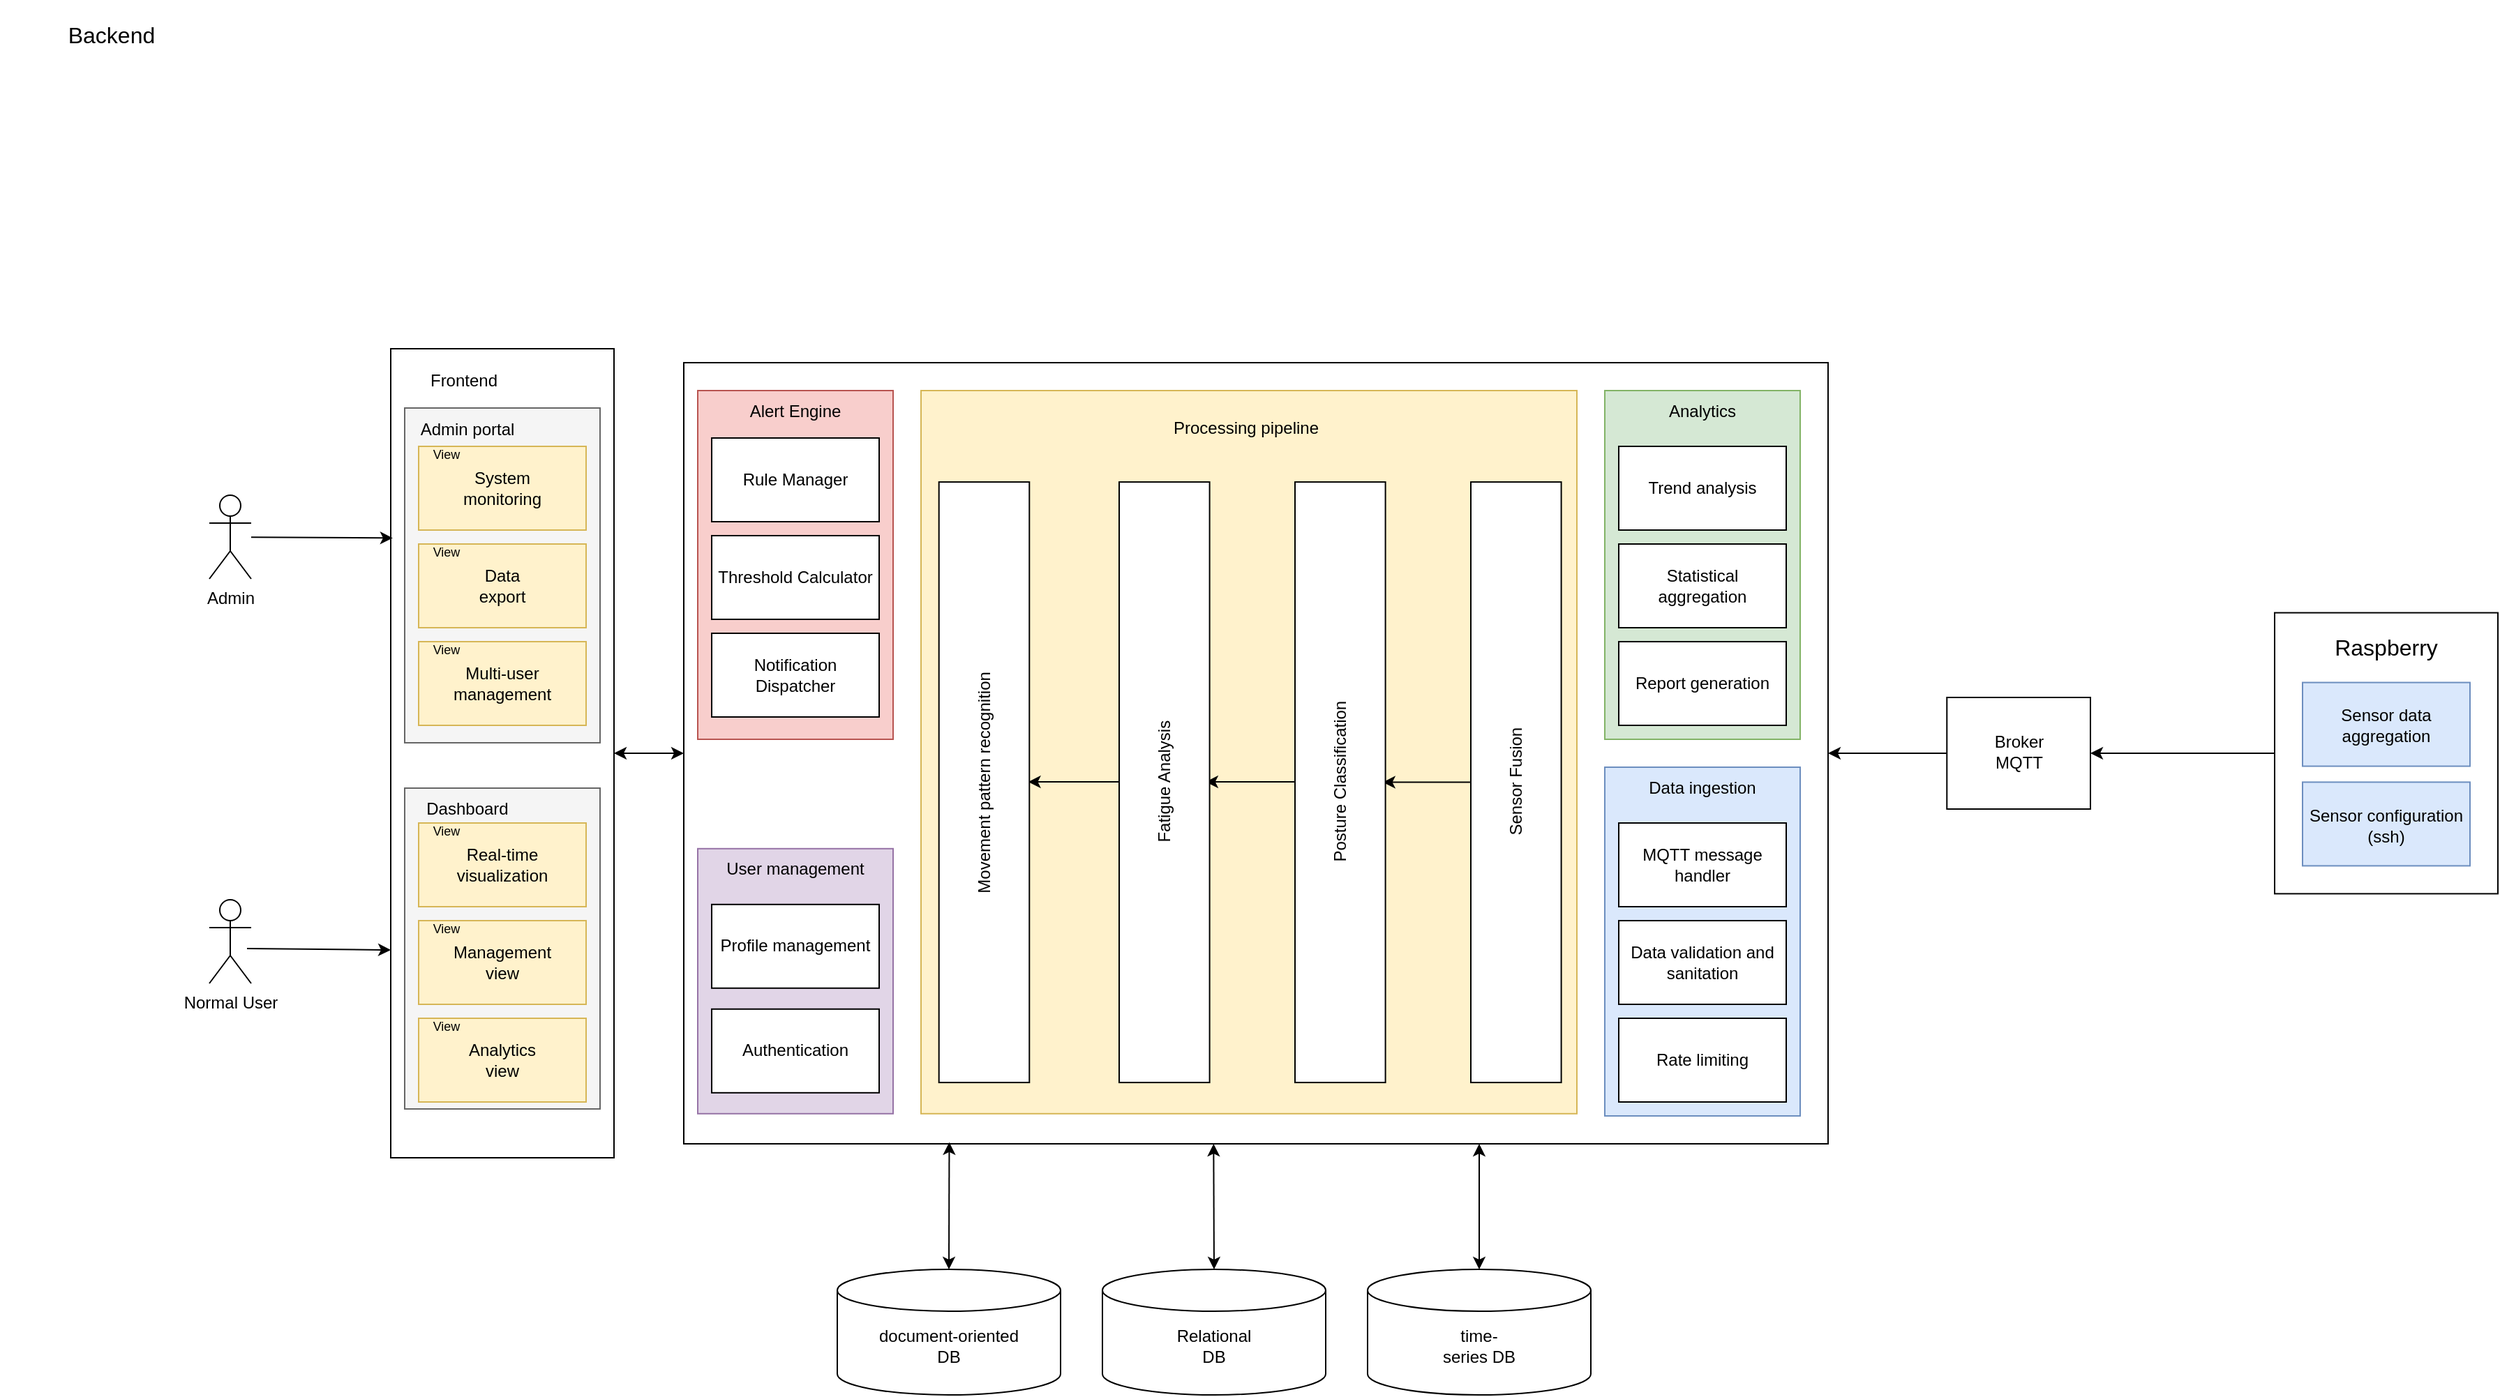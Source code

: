 <mxfile version="28.2.7">
  <diagram name="Page-1" id="oa7Ax4bvNen8sbCRx8UZ">
    <mxGraphModel dx="1995" dy="2420" grid="1" gridSize="10" guides="1" tooltips="1" connect="1" arrows="1" fold="1" page="1" pageScale="1" pageWidth="827" pageHeight="1169" math="0" shadow="0">
      <root>
        <mxCell id="0" />
        <mxCell id="1" parent="0" />
        <mxCell id="cosI2YoFCvBsnNAfuXDV-8" value="" style="shape=cylinder3;whiteSpace=wrap;html=1;boundedLbl=1;backgroundOutline=1;size=15;" parent="1" vertex="1">
          <mxGeometry x="1360" y="860" width="160" height="90" as="geometry" />
        </mxCell>
        <mxCell id="cN7Whux2MFCGXLR-pMKE-6" value="Relational DB" style="text;html=1;align=center;verticalAlign=middle;whiteSpace=wrap;rounded=0;" parent="1" vertex="1">
          <mxGeometry x="1410" y="900" width="60" height="30" as="geometry" />
        </mxCell>
        <mxCell id="be9cKzh3v3ybvfWHn4TE-1" value="" style="rounded=0;whiteSpace=wrap;html=1;" parent="1" vertex="1">
          <mxGeometry x="850" y="200" width="160" height="580" as="geometry" />
        </mxCell>
        <mxCell id="be9cKzh3v3ybvfWHn4TE-2" value="Frontend" style="text;html=1;align=center;verticalAlign=middle;whiteSpace=wrap;rounded=0;" parent="1" vertex="1">
          <mxGeometry x="850" y="200" width="105" height="45" as="geometry" />
        </mxCell>
        <mxCell id="be9cKzh3v3ybvfWHn4TE-3" value="" style="rounded=0;whiteSpace=wrap;html=1;" parent="1" vertex="1">
          <mxGeometry x="1060" y="210" width="820" height="560" as="geometry" />
        </mxCell>
        <mxCell id="be9cKzh3v3ybvfWHn4TE-4" value="&lt;font size=&quot;3&quot;&gt;Backend&lt;/font&gt;" style="text;html=1;align=center;verticalAlign=middle;whiteSpace=wrap;rounded=0;" parent="1" vertex="1">
          <mxGeometry x="570" y="-50" width="160" height="50" as="geometry" />
        </mxCell>
        <mxCell id="be9cKzh3v3ybvfWHn4TE-5" value="" style="rounded=0;whiteSpace=wrap;html=1;" parent="1" vertex="1">
          <mxGeometry x="2200" y="389.28" width="160" height="201.43" as="geometry" />
        </mxCell>
        <mxCell id="be9cKzh3v3ybvfWHn4TE-6" value="&lt;font size=&quot;3&quot;&gt;Raspberry&lt;/font&gt;" style="text;html=1;align=center;verticalAlign=middle;whiteSpace=wrap;rounded=0;" parent="1" vertex="1">
          <mxGeometry x="2200" y="389.28" width="160" height="50" as="geometry" />
        </mxCell>
        <mxCell id="be9cKzh3v3ybvfWHn4TE-7" value="" style="endArrow=classic;html=1;rounded=0;exitX=0;exitY=0.5;exitDx=0;exitDy=0;entryX=1;entryY=0.5;entryDx=0;entryDy=0;" parent="1" source="be9cKzh3v3ybvfWHn4TE-11" target="be9cKzh3v3ybvfWHn4TE-3" edge="1">
          <mxGeometry width="50" height="50" relative="1" as="geometry">
            <mxPoint x="760" y="210" as="sourcePoint" />
            <mxPoint x="1880" y="390" as="targetPoint" />
          </mxGeometry>
        </mxCell>
        <mxCell id="be9cKzh3v3ybvfWHn4TE-13" value="" style="endArrow=classic;html=1;rounded=0;entryX=1;entryY=0.5;entryDx=0;entryDy=0;exitX=0;exitY=0.5;exitDx=0;exitDy=0;" parent="1" source="be9cKzh3v3ybvfWHn4TE-5" target="be9cKzh3v3ybvfWHn4TE-11" edge="1">
          <mxGeometry width="50" height="50" relative="1" as="geometry">
            <mxPoint x="2340" y="505" as="sourcePoint" />
            <mxPoint x="2790" y="516.73" as="targetPoint" />
          </mxGeometry>
        </mxCell>
        <mxCell id="be9cKzh3v3ybvfWHn4TE-18" value="" style="endArrow=classic;startArrow=classic;html=1;rounded=0;exitX=1;exitY=0.5;exitDx=0;exitDy=0;entryX=0;entryY=0.5;entryDx=0;entryDy=0;" parent="1" source="be9cKzh3v3ybvfWHn4TE-1" target="be9cKzh3v3ybvfWHn4TE-3" edge="1">
          <mxGeometry width="50" height="50" relative="1" as="geometry">
            <mxPoint x="360" y="330" as="sourcePoint" />
            <mxPoint x="410" y="280" as="targetPoint" />
          </mxGeometry>
        </mxCell>
        <mxCell id="be9cKzh3v3ybvfWHn4TE-24" value="Admin" style="shape=umlActor;verticalLabelPosition=bottom;verticalAlign=top;html=1;outlineConnect=0;" parent="1" vertex="1">
          <mxGeometry x="720" y="305" width="30" height="60" as="geometry" />
        </mxCell>
        <mxCell id="be9cKzh3v3ybvfWHn4TE-27" value="Normal User" style="shape=umlActor;verticalLabelPosition=bottom;verticalAlign=top;html=1;outlineConnect=0;" parent="1" vertex="1">
          <mxGeometry x="720" y="595" width="30" height="60" as="geometry" />
        </mxCell>
        <mxCell id="be9cKzh3v3ybvfWHn4TE-135" value="" style="shape=cylinder3;whiteSpace=wrap;html=1;boundedLbl=1;backgroundOutline=1;size=15;" parent="1" vertex="1">
          <mxGeometry x="1550" y="860" width="160" height="90" as="geometry" />
        </mxCell>
        <mxCell id="be9cKzh3v3ybvfWHn4TE-136" value="time-series DB" style="text;html=1;align=center;verticalAlign=middle;whiteSpace=wrap;rounded=0;" parent="1" vertex="1">
          <mxGeometry x="1600" y="900" width="60" height="30" as="geometry" />
        </mxCell>
        <mxCell id="be9cKzh3v3ybvfWHn4TE-137" value="" style="endArrow=classic;startArrow=classic;html=1;rounded=0;entryX=0.463;entryY=1;entryDx=0;entryDy=0;exitX=0.5;exitY=0;exitDx=0;exitDy=0;exitPerimeter=0;entryPerimeter=0;" parent="1" target="be9cKzh3v3ybvfWHn4TE-3" edge="1" source="cosI2YoFCvBsnNAfuXDV-8">
          <mxGeometry width="50" height="50" relative="1" as="geometry">
            <mxPoint x="1225" y="1230" as="sourcePoint" />
            <mxPoint x="1360" y="1060" as="targetPoint" />
          </mxGeometry>
        </mxCell>
        <mxCell id="be9cKzh3v3ybvfWHn4TE-138" value="" style="endArrow=classic;startArrow=classic;html=1;rounded=0;exitX=0.5;exitY=0;exitDx=0;exitDy=0;exitPerimeter=0;" parent="1" source="be9cKzh3v3ybvfWHn4TE-135" edge="1">
          <mxGeometry width="50" height="50" relative="1" as="geometry">
            <mxPoint x="1310" y="1110" as="sourcePoint" />
            <mxPoint x="1630" y="770" as="targetPoint" />
          </mxGeometry>
        </mxCell>
        <mxCell id="be9cKzh3v3ybvfWHn4TE-174" value="" style="group" parent="1" vertex="1" connectable="0">
          <mxGeometry x="860" y="515" width="320" height="230" as="geometry" />
        </mxCell>
        <mxCell id="be9cKzh3v3ybvfWHn4TE-162" value="" style="rounded=0;whiteSpace=wrap;html=1;fillColor=#f5f5f5;strokeColor=#666666;fontColor=#333333;" parent="be9cKzh3v3ybvfWHn4TE-174" vertex="1">
          <mxGeometry width="140" height="230" as="geometry" />
        </mxCell>
        <mxCell id="be9cKzh3v3ybvfWHn4TE-161" value="" style="group" parent="be9cKzh3v3ybvfWHn4TE-174" vertex="1" connectable="0">
          <mxGeometry x="10" y="25" width="120" height="60" as="geometry" />
        </mxCell>
        <mxCell id="be9cKzh3v3ybvfWHn4TE-31" value="" style="rounded=0;whiteSpace=wrap;html=1;fillColor=#fff2cc;strokeColor=#d6b656;" parent="be9cKzh3v3ybvfWHn4TE-161" vertex="1">
          <mxGeometry width="120" height="60" as="geometry" />
        </mxCell>
        <mxCell id="be9cKzh3v3ybvfWHn4TE-32" value="Real-time visualization" style="text;html=1;align=center;verticalAlign=middle;whiteSpace=wrap;rounded=0;" parent="be9cKzh3v3ybvfWHn4TE-161" vertex="1">
          <mxGeometry x="30" y="15" width="60" height="30" as="geometry" />
        </mxCell>
        <mxCell id="be9cKzh3v3ybvfWHn4TE-33" value="&lt;font style=&quot;font-size: 9px;&quot;&gt;View&lt;/font&gt;" style="text;html=1;align=center;verticalAlign=middle;whiteSpace=wrap;rounded=0;fillColor=none;strokeColor=none;" parent="be9cKzh3v3ybvfWHn4TE-161" vertex="1">
          <mxGeometry width="40" height="10" as="geometry" />
        </mxCell>
        <mxCell id="be9cKzh3v3ybvfWHn4TE-163" value="Dashboard" style="text;html=1;align=center;verticalAlign=middle;whiteSpace=wrap;rounded=0;" parent="be9cKzh3v3ybvfWHn4TE-174" vertex="1">
          <mxGeometry width="90" height="30" as="geometry" />
        </mxCell>
        <mxCell id="be9cKzh3v3ybvfWHn4TE-165" value="" style="rounded=0;whiteSpace=wrap;html=1;fillColor=#fff2cc;strokeColor=#d6b656;" parent="be9cKzh3v3ybvfWHn4TE-174" vertex="1">
          <mxGeometry x="10" y="165" width="120" height="60" as="geometry" />
        </mxCell>
        <mxCell id="be9cKzh3v3ybvfWHn4TE-166" value="Analytics view" style="text;html=1;align=center;verticalAlign=middle;whiteSpace=wrap;rounded=0;" parent="be9cKzh3v3ybvfWHn4TE-174" vertex="1">
          <mxGeometry x="40" y="180" width="60" height="30" as="geometry" />
        </mxCell>
        <mxCell id="be9cKzh3v3ybvfWHn4TE-167" value="&lt;font style=&quot;font-size: 9px;&quot;&gt;View&lt;/font&gt;" style="text;html=1;align=center;verticalAlign=middle;whiteSpace=wrap;rounded=0;fillColor=none;strokeColor=none;" parent="be9cKzh3v3ybvfWHn4TE-174" vertex="1">
          <mxGeometry x="10" y="165" width="40" height="10" as="geometry" />
        </mxCell>
        <mxCell id="be9cKzh3v3ybvfWHn4TE-168" value="" style="rounded=0;whiteSpace=wrap;html=1;fillColor=#fff2cc;strokeColor=#d6b656;" parent="be9cKzh3v3ybvfWHn4TE-174" vertex="1">
          <mxGeometry x="10" y="95" width="120" height="60" as="geometry" />
        </mxCell>
        <mxCell id="be9cKzh3v3ybvfWHn4TE-169" value="Management view" style="text;html=1;align=center;verticalAlign=middle;whiteSpace=wrap;rounded=0;" parent="be9cKzh3v3ybvfWHn4TE-174" vertex="1">
          <mxGeometry x="40" y="110" width="60" height="30" as="geometry" />
        </mxCell>
        <mxCell id="be9cKzh3v3ybvfWHn4TE-170" value="&lt;font style=&quot;font-size: 9px;&quot;&gt;View&lt;/font&gt;" style="text;html=1;align=center;verticalAlign=middle;whiteSpace=wrap;rounded=0;fillColor=none;strokeColor=none;" parent="be9cKzh3v3ybvfWHn4TE-174" vertex="1">
          <mxGeometry x="10" y="95" width="40" height="10" as="geometry" />
        </mxCell>
        <mxCell id="be9cKzh3v3ybvfWHn4TE-175" value="" style="group" parent="1" vertex="1" connectable="0">
          <mxGeometry x="860" y="242.5" width="320" height="240" as="geometry" />
        </mxCell>
        <mxCell id="be9cKzh3v3ybvfWHn4TE-176" value="" style="rounded=0;whiteSpace=wrap;html=1;fillColor=#f5f5f5;strokeColor=#666666;fontColor=#333333;" parent="be9cKzh3v3ybvfWHn4TE-175" vertex="1">
          <mxGeometry width="140" height="240" as="geometry" />
        </mxCell>
        <mxCell id="be9cKzh3v3ybvfWHn4TE-177" value="" style="group" parent="be9cKzh3v3ybvfWHn4TE-175" vertex="1" connectable="0">
          <mxGeometry x="10" y="27.5" width="120" height="60" as="geometry" />
        </mxCell>
        <mxCell id="be9cKzh3v3ybvfWHn4TE-178" value="" style="rounded=0;whiteSpace=wrap;html=1;fillColor=#fff2cc;strokeColor=#d6b656;" parent="be9cKzh3v3ybvfWHn4TE-177" vertex="1">
          <mxGeometry width="120" height="60" as="geometry" />
        </mxCell>
        <mxCell id="be9cKzh3v3ybvfWHn4TE-179" value="System monitoring" style="text;html=1;align=center;verticalAlign=middle;whiteSpace=wrap;rounded=0;" parent="be9cKzh3v3ybvfWHn4TE-177" vertex="1">
          <mxGeometry x="30" y="15" width="60" height="30" as="geometry" />
        </mxCell>
        <mxCell id="be9cKzh3v3ybvfWHn4TE-180" value="&lt;font style=&quot;font-size: 9px;&quot;&gt;View&lt;/font&gt;" style="text;html=1;align=center;verticalAlign=middle;whiteSpace=wrap;rounded=0;fillColor=none;strokeColor=none;" parent="be9cKzh3v3ybvfWHn4TE-177" vertex="1">
          <mxGeometry width="40" height="10" as="geometry" />
        </mxCell>
        <mxCell id="be9cKzh3v3ybvfWHn4TE-181" value="Admin portal" style="text;html=1;align=center;verticalAlign=middle;whiteSpace=wrap;rounded=0;" parent="be9cKzh3v3ybvfWHn4TE-175" vertex="1">
          <mxGeometry width="90" height="30" as="geometry" />
        </mxCell>
        <mxCell id="be9cKzh3v3ybvfWHn4TE-182" value="" style="rounded=0;whiteSpace=wrap;html=1;fillColor=#fff2cc;strokeColor=#d6b656;" parent="be9cKzh3v3ybvfWHn4TE-175" vertex="1">
          <mxGeometry x="10" y="97.5" width="120" height="60" as="geometry" />
        </mxCell>
        <mxCell id="be9cKzh3v3ybvfWHn4TE-183" value="Data export" style="text;html=1;align=center;verticalAlign=middle;whiteSpace=wrap;rounded=0;" parent="be9cKzh3v3ybvfWHn4TE-175" vertex="1">
          <mxGeometry x="40" y="112.5" width="60" height="30" as="geometry" />
        </mxCell>
        <mxCell id="be9cKzh3v3ybvfWHn4TE-184" value="&lt;font style=&quot;font-size: 9px;&quot;&gt;View&lt;/font&gt;" style="text;html=1;align=center;verticalAlign=middle;whiteSpace=wrap;rounded=0;fillColor=none;strokeColor=none;" parent="be9cKzh3v3ybvfWHn4TE-175" vertex="1">
          <mxGeometry x="10" y="97.5" width="40" height="10" as="geometry" />
        </mxCell>
        <mxCell id="be9cKzh3v3ybvfWHn4TE-185" value="" style="rounded=0;whiteSpace=wrap;html=1;fillColor=#fff2cc;strokeColor=#d6b656;" parent="be9cKzh3v3ybvfWHn4TE-175" vertex="1">
          <mxGeometry x="10" y="167.5" width="120" height="60" as="geometry" />
        </mxCell>
        <mxCell id="be9cKzh3v3ybvfWHn4TE-186" value="Multi-user management" style="text;html=1;align=center;verticalAlign=middle;whiteSpace=wrap;rounded=0;" parent="be9cKzh3v3ybvfWHn4TE-175" vertex="1">
          <mxGeometry x="40" y="182.5" width="60" height="30" as="geometry" />
        </mxCell>
        <mxCell id="be9cKzh3v3ybvfWHn4TE-187" value="&lt;font style=&quot;font-size: 9px;&quot;&gt;View&lt;/font&gt;" style="text;html=1;align=center;verticalAlign=middle;whiteSpace=wrap;rounded=0;fillColor=none;strokeColor=none;" parent="be9cKzh3v3ybvfWHn4TE-175" vertex="1">
          <mxGeometry x="10" y="167.5" width="40" height="10" as="geometry" />
        </mxCell>
        <mxCell id="be9cKzh3v3ybvfWHn4TE-189" value="" style="endArrow=classic;html=1;rounded=0;entryX=0.009;entryY=0.234;entryDx=0;entryDy=0;entryPerimeter=0;" parent="1" source="be9cKzh3v3ybvfWHn4TE-24" target="be9cKzh3v3ybvfWHn4TE-1" edge="1">
          <mxGeometry width="50" height="50" relative="1" as="geometry">
            <mxPoint x="780" y="495" as="sourcePoint" />
            <mxPoint x="830" y="445" as="targetPoint" />
          </mxGeometry>
        </mxCell>
        <mxCell id="be9cKzh3v3ybvfWHn4TE-190" value="" style="endArrow=classic;html=1;rounded=0;entryX=0.009;entryY=0.234;entryDx=0;entryDy=0;entryPerimeter=0;" parent="1" edge="1">
          <mxGeometry width="50" height="50" relative="1" as="geometry">
            <mxPoint x="747" y="630" as="sourcePoint" />
            <mxPoint x="850" y="631" as="targetPoint" />
          </mxGeometry>
        </mxCell>
        <mxCell id="cosI2YoFCvBsnNAfuXDV-1" value="" style="shape=cylinder3;whiteSpace=wrap;html=1;boundedLbl=1;backgroundOutline=1;size=15;" parent="1" vertex="1">
          <mxGeometry x="1170" y="860" width="160" height="90" as="geometry" />
        </mxCell>
        <mxCell id="cosI2YoFCvBsnNAfuXDV-2" value="document-oriented DB" style="text;html=1;align=center;verticalAlign=middle;whiteSpace=wrap;rounded=0;" parent="1" vertex="1">
          <mxGeometry x="1190" y="895" width="120" height="40" as="geometry" />
        </mxCell>
        <mxCell id="cosI2YoFCvBsnNAfuXDV-3" value="" style="endArrow=classic;startArrow=classic;html=1;rounded=0;exitX=0.5;exitY=0;exitDx=0;exitDy=0;exitPerimeter=0;entryX=0.232;entryY=0.998;entryDx=0;entryDy=0;entryPerimeter=0;" parent="1" source="cosI2YoFCvBsnNAfuXDV-1" edge="1" target="be9cKzh3v3ybvfWHn4TE-3">
          <mxGeometry width="50" height="50" relative="1" as="geometry">
            <mxPoint x="1055" y="1110" as="sourcePoint" />
            <mxPoint x="970" y="1060" as="targetPoint" />
          </mxGeometry>
        </mxCell>
        <mxCell id="cosI2YoFCvBsnNAfuXDV-4" value="" style="rounded=0;whiteSpace=wrap;html=1;fillColor=#dae8fc;strokeColor=#6c8ebf;" parent="1" vertex="1">
          <mxGeometry x="2220" y="439.28" width="120" height="60" as="geometry" />
        </mxCell>
        <mxCell id="cosI2YoFCvBsnNAfuXDV-5" value="Sensor data aggregation" style="text;html=1;align=center;verticalAlign=middle;whiteSpace=wrap;rounded=0;" parent="1" vertex="1">
          <mxGeometry x="2220" y="439.28" width="120" height="61.6" as="geometry" />
        </mxCell>
        <mxCell id="cosI2YoFCvBsnNAfuXDV-6" value="" style="rounded=0;whiteSpace=wrap;html=1;fillColor=#dae8fc;strokeColor=#6c8ebf;" parent="1" vertex="1">
          <mxGeometry x="2220" y="510.71" width="120" height="60" as="geometry" />
        </mxCell>
        <mxCell id="cosI2YoFCvBsnNAfuXDV-7" value="Sensor configuration&lt;div&gt;(ssh)&lt;/div&gt;" style="text;html=1;align=center;verticalAlign=middle;whiteSpace=wrap;rounded=0;" parent="1" vertex="1">
          <mxGeometry x="2220" y="510.71" width="120" height="61.6" as="geometry" />
        </mxCell>
        <mxCell id="3BAdW0_EQrWhgWun-ZFC-4" value="" style="group" vertex="1" connectable="0" parent="1">
          <mxGeometry x="1070" y="230" width="140" height="250" as="geometry" />
        </mxCell>
        <mxCell id="be9cKzh3v3ybvfWHn4TE-105" value="" style="group;fillColor=#f8cecc;strokeColor=#b85450;container=0;" parent="3BAdW0_EQrWhgWun-ZFC-4" vertex="1" connectable="0">
          <mxGeometry width="140" height="250" as="geometry" />
        </mxCell>
        <mxCell id="be9cKzh3v3ybvfWHn4TE-107" value="Alert Engine" style="text;html=1;align=center;verticalAlign=middle;whiteSpace=wrap;rounded=0;container=0;" parent="3BAdW0_EQrWhgWun-ZFC-4" vertex="1">
          <mxGeometry x="20" width="100" height="30" as="geometry" />
        </mxCell>
        <mxCell id="3BAdW0_EQrWhgWun-ZFC-1" value="" style="group" vertex="1" connectable="0" parent="3BAdW0_EQrWhgWun-ZFC-4">
          <mxGeometry x="10" y="34" width="120" height="60" as="geometry" />
        </mxCell>
        <mxCell id="be9cKzh3v3ybvfWHn4TE-108" value="" style="rounded=0;whiteSpace=wrap;html=1;container=0;" parent="3BAdW0_EQrWhgWun-ZFC-1" vertex="1">
          <mxGeometry width="120" height="60" as="geometry" />
        </mxCell>
        <mxCell id="be9cKzh3v3ybvfWHn4TE-109" value="Rule Manager" style="text;html=1;align=center;verticalAlign=middle;whiteSpace=wrap;rounded=0;container=0;" parent="3BAdW0_EQrWhgWun-ZFC-1" vertex="1">
          <mxGeometry width="120" height="60" as="geometry" />
        </mxCell>
        <mxCell id="3BAdW0_EQrWhgWun-ZFC-2" value="" style="group" vertex="1" connectable="0" parent="3BAdW0_EQrWhgWun-ZFC-4">
          <mxGeometry x="10" y="104" width="120" height="60" as="geometry" />
        </mxCell>
        <mxCell id="be9cKzh3v3ybvfWHn4TE-112" value="" style="rounded=0;whiteSpace=wrap;html=1;container=0;" parent="3BAdW0_EQrWhgWun-ZFC-2" vertex="1">
          <mxGeometry width="120" height="60" as="geometry" />
        </mxCell>
        <mxCell id="be9cKzh3v3ybvfWHn4TE-113" value="Threshold Calculator" style="text;html=1;align=center;verticalAlign=middle;whiteSpace=wrap;rounded=0;container=0;" parent="3BAdW0_EQrWhgWun-ZFC-2" vertex="1">
          <mxGeometry width="120" height="60" as="geometry" />
        </mxCell>
        <mxCell id="3BAdW0_EQrWhgWun-ZFC-3" value="" style="group" vertex="1" connectable="0" parent="3BAdW0_EQrWhgWun-ZFC-4">
          <mxGeometry x="10" y="174" width="120" height="60" as="geometry" />
        </mxCell>
        <mxCell id="be9cKzh3v3ybvfWHn4TE-110" value="" style="rounded=0;whiteSpace=wrap;html=1;container=0;" parent="3BAdW0_EQrWhgWun-ZFC-3" vertex="1">
          <mxGeometry width="120" height="60" as="geometry" />
        </mxCell>
        <mxCell id="be9cKzh3v3ybvfWHn4TE-111" value="Notification Dispatcher" style="text;html=1;align=center;verticalAlign=middle;whiteSpace=wrap;rounded=0;container=0;" parent="3BAdW0_EQrWhgWun-ZFC-3" vertex="1">
          <mxGeometry width="120" height="60" as="geometry" />
        </mxCell>
        <mxCell id="3BAdW0_EQrWhgWun-ZFC-5" value="" style="group" vertex="1" connectable="0" parent="1">
          <mxGeometry x="1720" y="230" width="140" height="250" as="geometry" />
        </mxCell>
        <mxCell id="be9cKzh3v3ybvfWHn4TE-114" value="" style="group;fillColor=#d5e8d4;strokeColor=#82b366;container=0;" parent="3BAdW0_EQrWhgWun-ZFC-5" vertex="1" connectable="0">
          <mxGeometry width="140" height="250" as="geometry" />
        </mxCell>
        <mxCell id="be9cKzh3v3ybvfWHn4TE-116" value="Analytics" style="text;html=1;align=center;verticalAlign=middle;whiteSpace=wrap;rounded=0;container=0;" parent="3BAdW0_EQrWhgWun-ZFC-5" vertex="1">
          <mxGeometry x="20" width="100" height="30" as="geometry" />
        </mxCell>
        <mxCell id="be9cKzh3v3ybvfWHn4TE-117" value="" style="rounded=0;whiteSpace=wrap;html=1;container=0;" parent="3BAdW0_EQrWhgWun-ZFC-5" vertex="1">
          <mxGeometry x="10" y="40" width="120" height="60" as="geometry" />
        </mxCell>
        <mxCell id="be9cKzh3v3ybvfWHn4TE-118" value="Trend analysis" style="text;html=1;align=center;verticalAlign=middle;whiteSpace=wrap;rounded=0;container=0;" parent="3BAdW0_EQrWhgWun-ZFC-5" vertex="1">
          <mxGeometry x="10" y="40" width="120" height="60" as="geometry" />
        </mxCell>
        <mxCell id="be9cKzh3v3ybvfWHn4TE-119" value="" style="rounded=0;whiteSpace=wrap;html=1;container=0;" parent="3BAdW0_EQrWhgWun-ZFC-5" vertex="1">
          <mxGeometry x="10" y="180" width="120" height="60" as="geometry" />
        </mxCell>
        <mxCell id="be9cKzh3v3ybvfWHn4TE-120" value="Report generation" style="text;html=1;align=center;verticalAlign=middle;whiteSpace=wrap;rounded=0;container=0;" parent="3BAdW0_EQrWhgWun-ZFC-5" vertex="1">
          <mxGeometry x="10" y="180" width="120" height="60" as="geometry" />
        </mxCell>
        <mxCell id="be9cKzh3v3ybvfWHn4TE-121" value="" style="rounded=0;whiteSpace=wrap;html=1;container=0;" parent="3BAdW0_EQrWhgWun-ZFC-5" vertex="1">
          <mxGeometry x="10" y="110" width="120" height="60" as="geometry" />
        </mxCell>
        <mxCell id="be9cKzh3v3ybvfWHn4TE-122" value="Statistical aggregation" style="text;html=1;align=center;verticalAlign=middle;whiteSpace=wrap;rounded=0;container=0;" parent="3BAdW0_EQrWhgWun-ZFC-5" vertex="1">
          <mxGeometry x="10" y="110" width="120" height="60" as="geometry" />
        </mxCell>
        <mxCell id="3BAdW0_EQrWhgWun-ZFC-6" value="" style="group" vertex="1" connectable="0" parent="1">
          <mxGeometry x="1070" y="558.4" width="140" height="190" as="geometry" />
        </mxCell>
        <mxCell id="be9cKzh3v3ybvfWHn4TE-125" value="" style="rounded=0;whiteSpace=wrap;html=1;rotation=0;fillColor=#e1d5e7;strokeColor=#9673a6;container=0;" parent="3BAdW0_EQrWhgWun-ZFC-6" vertex="1">
          <mxGeometry width="140" height="190" as="geometry" />
        </mxCell>
        <mxCell id="be9cKzh3v3ybvfWHn4TE-126" value="User management" style="text;html=1;align=center;verticalAlign=middle;whiteSpace=wrap;rounded=0;container=0;" parent="3BAdW0_EQrWhgWun-ZFC-6" vertex="1">
          <mxGeometry width="140" height="30" as="geometry" />
        </mxCell>
        <mxCell id="be9cKzh3v3ybvfWHn4TE-127" value="" style="rounded=0;whiteSpace=wrap;html=1;container=0;" parent="3BAdW0_EQrWhgWun-ZFC-6" vertex="1">
          <mxGeometry x="10" y="40" width="120" height="60" as="geometry" />
        </mxCell>
        <mxCell id="be9cKzh3v3ybvfWHn4TE-128" value="Profile management" style="text;html=1;align=center;verticalAlign=middle;whiteSpace=wrap;rounded=0;container=0;" parent="3BAdW0_EQrWhgWun-ZFC-6" vertex="1">
          <mxGeometry x="10" y="45" width="120" height="50" as="geometry" />
        </mxCell>
        <mxCell id="be9cKzh3v3ybvfWHn4TE-133" value="" style="rounded=0;whiteSpace=wrap;html=1;container=0;" parent="3BAdW0_EQrWhgWun-ZFC-6" vertex="1">
          <mxGeometry x="10" y="115" width="120" height="60" as="geometry" />
        </mxCell>
        <mxCell id="be9cKzh3v3ybvfWHn4TE-134" value="Authentication" style="text;html=1;align=center;verticalAlign=middle;whiteSpace=wrap;rounded=0;container=0;" parent="3BAdW0_EQrWhgWun-ZFC-6" vertex="1">
          <mxGeometry x="10" y="120" width="120" height="50" as="geometry" />
        </mxCell>
        <mxCell id="3BAdW0_EQrWhgWun-ZFC-7" value="" style="group" vertex="1" connectable="0" parent="1">
          <mxGeometry x="1230" y="230" width="470" height="518.4" as="geometry" />
        </mxCell>
        <mxCell id="be9cKzh3v3ybvfWHn4TE-82" value="" style="rounded=0;whiteSpace=wrap;html=1;rotation=0;fillColor=#fff2cc;strokeColor=#d6b656;container=0;" parent="3BAdW0_EQrWhgWun-ZFC-7" vertex="1">
          <mxGeometry width="470" height="518.4" as="geometry" />
        </mxCell>
        <mxCell id="be9cKzh3v3ybvfWHn4TE-83" value="Processing pipeline" style="text;html=1;align=center;verticalAlign=middle;whiteSpace=wrap;rounded=0;container=0;" parent="3BAdW0_EQrWhgWun-ZFC-7" vertex="1">
          <mxGeometry x="170" width="126" height="54" as="geometry" />
        </mxCell>
        <mxCell id="be9cKzh3v3ybvfWHn4TE-139" value="" style="endArrow=classic;html=1;rounded=0;exitX=0.5;exitY=0;exitDx=0;exitDy=0;entryX=0.5;entryY=1;entryDx=0;entryDy=0;" parent="3BAdW0_EQrWhgWun-ZFC-7" source="be9cKzh3v3ybvfWHn4TE-89" target="be9cKzh3v3ybvfWHn4TE-96" edge="1">
          <mxGeometry width="50" height="50" relative="1" as="geometry">
            <mxPoint x="154.4" y="330" as="sourcePoint" />
            <mxPoint x="334.4" y="280" as="targetPoint" />
          </mxGeometry>
        </mxCell>
        <mxCell id="be9cKzh3v3ybvfWHn4TE-140" value="" style="endArrow=classic;html=1;rounded=0;exitX=0.5;exitY=0;exitDx=0;exitDy=0;entryX=0.5;entryY=1;entryDx=0;entryDy=0;" parent="3BAdW0_EQrWhgWun-ZFC-7" edge="1">
          <mxGeometry width="50" height="50" relative="1" as="geometry">
            <mxPoint x="268.9" y="280.51" as="sourcePoint" />
            <mxPoint x="203.9" y="280.51" as="targetPoint" />
          </mxGeometry>
        </mxCell>
        <mxCell id="be9cKzh3v3ybvfWHn4TE-141" value="" style="endArrow=classic;html=1;rounded=0;exitX=0.5;exitY=0;exitDx=0;exitDy=0;entryX=0.5;entryY=1;entryDx=0;entryDy=0;" parent="3BAdW0_EQrWhgWun-ZFC-7" edge="1">
          <mxGeometry width="50" height="50" relative="1" as="geometry">
            <mxPoint x="141.75" y="280.51" as="sourcePoint" />
            <mxPoint x="76.75" y="280.51" as="targetPoint" />
          </mxGeometry>
        </mxCell>
        <mxCell id="be9cKzh3v3ybvfWHn4TE-88" value="" style="rounded=0;whiteSpace=wrap;html=1;rotation=-90;container=0;" parent="3BAdW0_EQrWhgWun-ZFC-7" vertex="1">
          <mxGeometry x="211.15" y="248.4" width="430.5" height="64.8" as="geometry" />
        </mxCell>
        <mxCell id="be9cKzh3v3ybvfWHn4TE-89" value="Sensor Fusion" style="text;html=1;align=center;verticalAlign=middle;whiteSpace=wrap;rounded=0;rotation=-90;container=0;" parent="3BAdW0_EQrWhgWun-ZFC-7" vertex="1">
          <mxGeometry x="298.51" y="250.236" width="255.57" height="61.128" as="geometry" />
        </mxCell>
        <mxCell id="be9cKzh3v3ybvfWHn4TE-95" value="" style="rounded=0;whiteSpace=wrap;html=1;rotation=-90;container=0;" parent="3BAdW0_EQrWhgWun-ZFC-7" vertex="1">
          <mxGeometry x="85.15" y="248.4" width="430.5" height="64.8" as="geometry" />
        </mxCell>
        <mxCell id="be9cKzh3v3ybvfWHn4TE-96" value="Posture Classification" style="text;html=1;align=center;verticalAlign=middle;whiteSpace=wrap;rounded=0;rotation=-90;container=0;" parent="3BAdW0_EQrWhgWun-ZFC-7" vertex="1">
          <mxGeometry x="172.51" y="250.236" width="255.57" height="61.128" as="geometry" />
        </mxCell>
        <mxCell id="be9cKzh3v3ybvfWHn4TE-98" value="" style="rounded=0;whiteSpace=wrap;html=1;rotation=-90;container=0;" parent="3BAdW0_EQrWhgWun-ZFC-7" vertex="1">
          <mxGeometry x="-40.85" y="248.4" width="430.5" height="64.8" as="geometry" />
        </mxCell>
        <mxCell id="be9cKzh3v3ybvfWHn4TE-99" value="Fatigue Analysis" style="text;html=1;align=center;verticalAlign=middle;whiteSpace=wrap;rounded=0;rotation=-90;container=0;" parent="3BAdW0_EQrWhgWun-ZFC-7" vertex="1">
          <mxGeometry x="46.51" y="250.236" width="255.57" height="61.128" as="geometry" />
        </mxCell>
        <mxCell id="be9cKzh3v3ybvfWHn4TE-101" value="" style="rounded=0;whiteSpace=wrap;html=1;rotation=-90;container=0;" parent="3BAdW0_EQrWhgWun-ZFC-7" vertex="1">
          <mxGeometry x="-170" y="248.4" width="430.5" height="64.8" as="geometry" />
        </mxCell>
        <mxCell id="be9cKzh3v3ybvfWHn4TE-102" value="Movement pattern recognition" style="text;html=1;align=center;verticalAlign=middle;whiteSpace=wrap;rounded=0;rotation=-90;container=0;" parent="3BAdW0_EQrWhgWun-ZFC-7" vertex="1">
          <mxGeometry x="-82.64" y="250.236" width="255.57" height="61.128" as="geometry" />
        </mxCell>
        <mxCell id="3BAdW0_EQrWhgWun-ZFC-8" value="" style="group" vertex="1" connectable="0" parent="1">
          <mxGeometry x="1720" y="500" width="140" height="250" as="geometry" />
        </mxCell>
        <mxCell id="be9cKzh3v3ybvfWHn4TE-67" value="" style="rounded=0;whiteSpace=wrap;html=1;rotation=0;fillColor=#dae8fc;container=0;strokeColor=#6c8ebf;" parent="3BAdW0_EQrWhgWun-ZFC-8" vertex="1">
          <mxGeometry width="140" height="250" as="geometry" />
        </mxCell>
        <mxCell id="be9cKzh3v3ybvfWHn4TE-70" value="Data ingestion" style="text;html=1;align=center;verticalAlign=middle;whiteSpace=wrap;rounded=0;container=0;" parent="3BAdW0_EQrWhgWun-ZFC-8" vertex="1">
          <mxGeometry x="20" width="100" height="30" as="geometry" />
        </mxCell>
        <mxCell id="be9cKzh3v3ybvfWHn4TE-75" value="" style="rounded=0;whiteSpace=wrap;html=1;container=0;" parent="3BAdW0_EQrWhgWun-ZFC-8" vertex="1">
          <mxGeometry x="10" y="40" width="120" height="60" as="geometry" />
        </mxCell>
        <mxCell id="be9cKzh3v3ybvfWHn4TE-76" value="MQTT message handler" style="text;html=1;align=center;verticalAlign=middle;whiteSpace=wrap;rounded=0;container=0;" parent="3BAdW0_EQrWhgWun-ZFC-8" vertex="1">
          <mxGeometry x="10" y="40" width="120" height="60" as="geometry" />
        </mxCell>
        <mxCell id="be9cKzh3v3ybvfWHn4TE-79" value="" style="rounded=0;whiteSpace=wrap;html=1;container=0;" parent="3BAdW0_EQrWhgWun-ZFC-8" vertex="1">
          <mxGeometry x="10" y="180" width="120" height="60" as="geometry" />
        </mxCell>
        <mxCell id="be9cKzh3v3ybvfWHn4TE-78" value="Rate limiting" style="text;html=1;align=center;verticalAlign=middle;whiteSpace=wrap;rounded=0;container=0;" parent="3BAdW0_EQrWhgWun-ZFC-8" vertex="1">
          <mxGeometry x="10" y="180" width="120" height="60" as="geometry" />
        </mxCell>
        <mxCell id="be9cKzh3v3ybvfWHn4TE-80" value="" style="rounded=0;whiteSpace=wrap;html=1;container=0;" parent="3BAdW0_EQrWhgWun-ZFC-8" vertex="1">
          <mxGeometry x="10" y="110" width="120" height="60" as="geometry" />
        </mxCell>
        <mxCell id="be9cKzh3v3ybvfWHn4TE-77" value="Data validation and sanitation&lt;span style=&quot;caret-color: rgba(0, 0, 0, 0); color: rgba(0, 0, 0, 0); font-family: monospace; font-size: 0px; text-align: start; white-space: nowrap;&quot;&gt;%3CmxGraphModel%3E%3Croot%3E%3CmxCell%20id%3D%220%22%2F%3E%3CmxCell%20id%3D%221%22%20parent%3D%220%22%2F%3E%3CmxCell%20id%3D%222%22%20value%3D%22MQTT%20message%20handler%22%20style%3D%22text%3Bhtml%3D1%3Balign%3Dcenter%3BverticalAlign%3Dmiddle%3BwhiteSpace%3Dwrap%3Brounded%3D0%3B%22%20vertex%3D%221%22%20parent%3D%221%22%3E%3CmxGeometry%20x%3D%221980%22%20y%3D%2250%22%20width%3D%22120%22%20height%3D%2260%22%20as%3D%22geometry%22%2F%3E%3C%2FmxCell%3E%3C%2Froot%3E%3C%2FmxGraphModel%3E&lt;/span&gt;" style="text;html=1;align=center;verticalAlign=middle;whiteSpace=wrap;rounded=0;container=0;" parent="3BAdW0_EQrWhgWun-ZFC-8" vertex="1">
          <mxGeometry x="10" y="110" width="120" height="60" as="geometry" />
        </mxCell>
        <mxCell id="be9cKzh3v3ybvfWHn4TE-11" value="" style="rounded=0;whiteSpace=wrap;html=1;container=0;" parent="1" vertex="1">
          <mxGeometry x="1965.143" y="450" width="102.857" height="80" as="geometry" />
        </mxCell>
        <mxCell id="be9cKzh3v3ybvfWHn4TE-12" value="Broker&lt;div&gt;MQTT&lt;/div&gt;" style="text;html=1;align=center;verticalAlign=middle;whiteSpace=wrap;rounded=0;container=0;" parent="1" vertex="1">
          <mxGeometry x="1976.57" y="474.2" width="80.0" height="30" as="geometry" />
        </mxCell>
      </root>
    </mxGraphModel>
  </diagram>
</mxfile>
